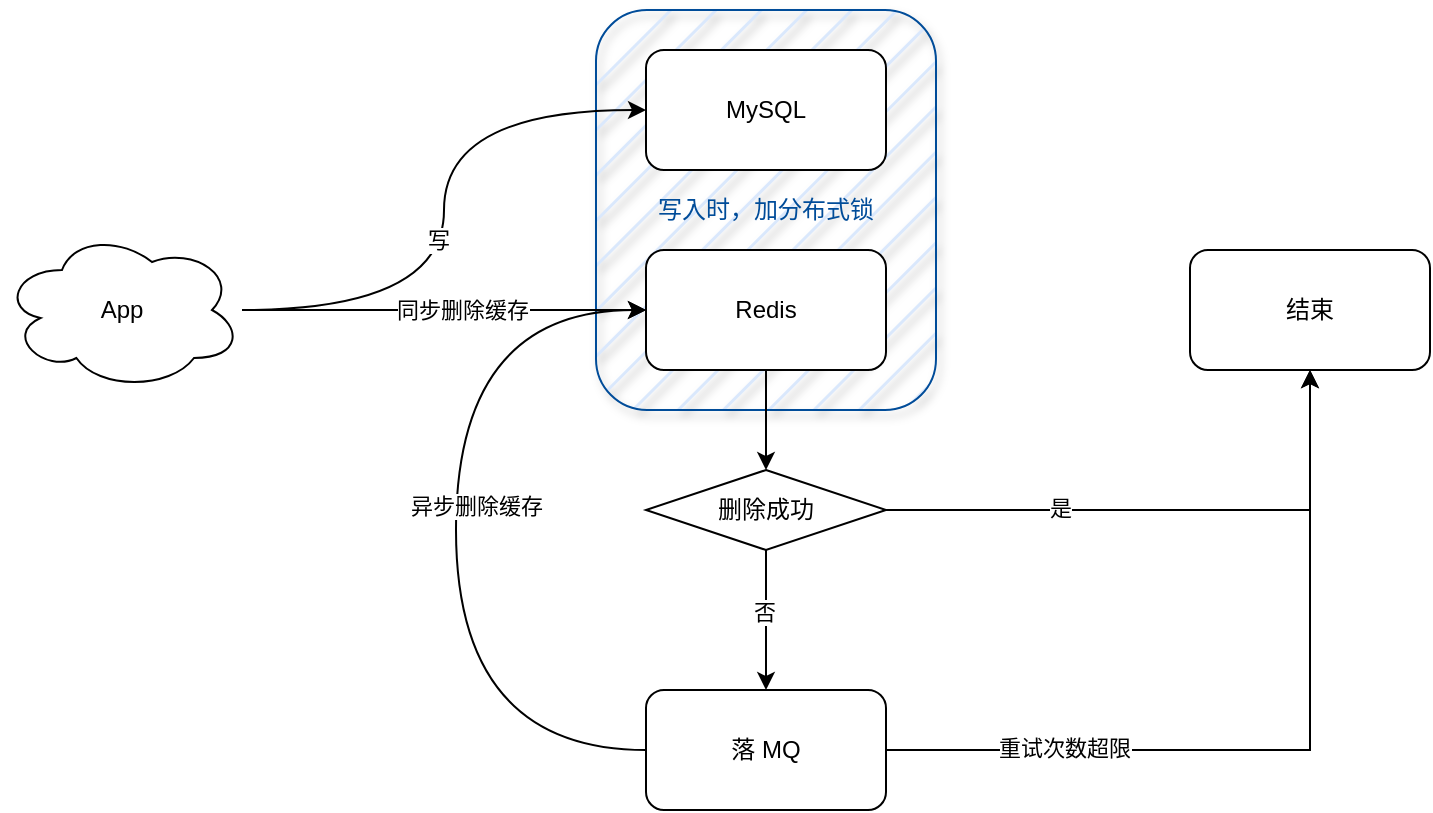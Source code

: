 <mxfile version="26.0.6">
  <diagram name="第 1 页" id="UhGYSRa2YgAMnk5_34X9">
    <mxGraphModel dx="954" dy="581" grid="1" gridSize="10" guides="1" tooltips="1" connect="1" arrows="1" fold="1" page="1" pageScale="1" pageWidth="827" pageHeight="1169" math="0" shadow="0">
      <root>
        <mxCell id="0" />
        <mxCell id="1" parent="0" />
        <mxCell id="ZSZUij2GSubxvmnelCD5-3" value="&lt;font style=&quot;color: rgb(0, 76, 153);&quot;&gt;写入时，加分布式锁&lt;/font&gt;" style="rounded=1;whiteSpace=wrap;html=1;fillStyle=hatch;strokeColor=#004C99;shadow=1;fillColor=#dae8fc;" vertex="1" parent="1">
          <mxGeometry x="340" y="130" width="170" height="200" as="geometry" />
        </mxCell>
        <mxCell id="eUmpF66XLGPswrJBCya0-1" style="edgeStyle=orthogonalEdgeStyle;rounded=0;orthogonalLoop=1;jettySize=auto;html=1;entryX=0;entryY=0.5;entryDx=0;entryDy=0;strokeColor=default;curved=1;" parent="1" source="eUmpF66XLGPswrJBCya0-5" target="eUmpF66XLGPswrJBCya0-6" edge="1">
          <mxGeometry relative="1" as="geometry" />
        </mxCell>
        <mxCell id="eUmpF66XLGPswrJBCya0-2" value="写" style="edgeLabel;html=1;align=center;verticalAlign=middle;resizable=0;points=[];" parent="eUmpF66XLGPswrJBCya0-1" vertex="1" connectable="0">
          <mxGeometry x="-0.095" y="3" relative="1" as="geometry">
            <mxPoint as="offset" />
          </mxGeometry>
        </mxCell>
        <mxCell id="eUmpF66XLGPswrJBCya0-3" style="edgeStyle=orthogonalEdgeStyle;rounded=0;orthogonalLoop=1;jettySize=auto;html=1;entryX=0;entryY=0.5;entryDx=0;entryDy=0;" parent="1" source="eUmpF66XLGPswrJBCya0-5" target="eUmpF66XLGPswrJBCya0-13" edge="1">
          <mxGeometry relative="1" as="geometry" />
        </mxCell>
        <mxCell id="eUmpF66XLGPswrJBCya0-4" value="同步删除缓存" style="edgeLabel;html=1;align=center;verticalAlign=middle;resizable=0;points=[];" parent="eUmpF66XLGPswrJBCya0-3" vertex="1" connectable="0">
          <mxGeometry x="-0.006" y="-1" relative="1" as="geometry">
            <mxPoint x="9" y="-1" as="offset" />
          </mxGeometry>
        </mxCell>
        <mxCell id="eUmpF66XLGPswrJBCya0-5" value="App" style="ellipse;shape=cloud;whiteSpace=wrap;html=1;" parent="1" vertex="1">
          <mxGeometry x="43" y="240" width="120" height="80" as="geometry" />
        </mxCell>
        <mxCell id="eUmpF66XLGPswrJBCya0-6" value="MySQL" style="rounded=1;whiteSpace=wrap;html=1;" parent="1" vertex="1">
          <mxGeometry x="365" y="150" width="120" height="60" as="geometry" />
        </mxCell>
        <mxCell id="eUmpF66XLGPswrJBCya0-7" style="edgeStyle=orthogonalEdgeStyle;rounded=0;orthogonalLoop=1;jettySize=auto;html=1;entryX=0;entryY=0.5;entryDx=0;entryDy=0;curved=1;" parent="1" source="eUmpF66XLGPswrJBCya0-11" target="eUmpF66XLGPswrJBCya0-13" edge="1">
          <mxGeometry relative="1" as="geometry">
            <mxPoint x="360" y="280" as="targetPoint" />
            <Array as="points">
              <mxPoint x="270" y="500" />
              <mxPoint x="270" y="280" />
            </Array>
          </mxGeometry>
        </mxCell>
        <mxCell id="eUmpF66XLGPswrJBCya0-8" value="异步删除缓存" style="edgeLabel;html=1;align=center;verticalAlign=middle;resizable=0;points=[];" parent="eUmpF66XLGPswrJBCya0-7" vertex="1" connectable="0">
          <mxGeometry x="-0.286" relative="1" as="geometry">
            <mxPoint x="10" y="-71" as="offset" />
          </mxGeometry>
        </mxCell>
        <mxCell id="eUmpF66XLGPswrJBCya0-9" style="edgeStyle=orthogonalEdgeStyle;rounded=0;orthogonalLoop=1;jettySize=auto;html=1;entryX=0.5;entryY=1;entryDx=0;entryDy=0;" parent="1" source="eUmpF66XLGPswrJBCya0-11" target="eUmpF66XLGPswrJBCya0-19" edge="1">
          <mxGeometry relative="1" as="geometry" />
        </mxCell>
        <mxCell id="eUmpF66XLGPswrJBCya0-10" value="重试次数超限" style="edgeLabel;html=1;align=center;verticalAlign=middle;resizable=0;points=[];" parent="eUmpF66XLGPswrJBCya0-9" vertex="1" connectable="0">
          <mxGeometry x="-0.677" y="1" relative="1" as="geometry">
            <mxPoint x="24" as="offset" />
          </mxGeometry>
        </mxCell>
        <mxCell id="eUmpF66XLGPswrJBCya0-11" value="落 MQ" style="rounded=1;whiteSpace=wrap;html=1;" parent="1" vertex="1">
          <mxGeometry x="365" y="470" width="120" height="60" as="geometry" />
        </mxCell>
        <mxCell id="eUmpF66XLGPswrJBCya0-12" style="edgeStyle=orthogonalEdgeStyle;rounded=0;orthogonalLoop=1;jettySize=auto;html=1;exitX=0.5;exitY=1;exitDx=0;exitDy=0;entryX=0.5;entryY=0;entryDx=0;entryDy=0;" parent="1" source="eUmpF66XLGPswrJBCya0-13" target="eUmpF66XLGPswrJBCya0-18" edge="1">
          <mxGeometry relative="1" as="geometry" />
        </mxCell>
        <mxCell id="eUmpF66XLGPswrJBCya0-13" value="Redis" style="rounded=1;whiteSpace=wrap;html=1;" parent="1" vertex="1">
          <mxGeometry x="365" y="250" width="120" height="60" as="geometry" />
        </mxCell>
        <mxCell id="eUmpF66XLGPswrJBCya0-14" style="edgeStyle=orthogonalEdgeStyle;rounded=0;orthogonalLoop=1;jettySize=auto;html=1;entryX=0.5;entryY=0;entryDx=0;entryDy=0;" parent="1" source="eUmpF66XLGPswrJBCya0-18" target="eUmpF66XLGPswrJBCya0-11" edge="1">
          <mxGeometry relative="1" as="geometry" />
        </mxCell>
        <mxCell id="eUmpF66XLGPswrJBCya0-15" value="否" style="edgeLabel;html=1;align=center;verticalAlign=middle;resizable=0;points=[];" parent="eUmpF66XLGPswrJBCya0-14" vertex="1" connectable="0">
          <mxGeometry x="-0.12" y="1" relative="1" as="geometry">
            <mxPoint x="-2" as="offset" />
          </mxGeometry>
        </mxCell>
        <mxCell id="eUmpF66XLGPswrJBCya0-16" style="edgeStyle=orthogonalEdgeStyle;rounded=0;orthogonalLoop=1;jettySize=auto;html=1;entryX=0.5;entryY=1;entryDx=0;entryDy=0;" parent="1" source="eUmpF66XLGPswrJBCya0-18" target="eUmpF66XLGPswrJBCya0-19" edge="1">
          <mxGeometry relative="1" as="geometry">
            <mxPoint x="709" y="280" as="targetPoint" />
          </mxGeometry>
        </mxCell>
        <mxCell id="eUmpF66XLGPswrJBCya0-17" value="是" style="edgeLabel;html=1;align=center;verticalAlign=middle;resizable=0;points=[];" parent="eUmpF66XLGPswrJBCya0-16" vertex="1" connectable="0">
          <mxGeometry x="-0.394" y="-2" relative="1" as="geometry">
            <mxPoint x="1" y="-3" as="offset" />
          </mxGeometry>
        </mxCell>
        <mxCell id="eUmpF66XLGPswrJBCya0-18" value="删除成功" style="rhombus;whiteSpace=wrap;html=1;" parent="1" vertex="1">
          <mxGeometry x="365" y="360" width="120" height="40" as="geometry" />
        </mxCell>
        <mxCell id="eUmpF66XLGPswrJBCya0-19" value="结束" style="rounded=1;whiteSpace=wrap;html=1;" parent="1" vertex="1">
          <mxGeometry x="637" y="250" width="120" height="60" as="geometry" />
        </mxCell>
      </root>
    </mxGraphModel>
  </diagram>
</mxfile>
